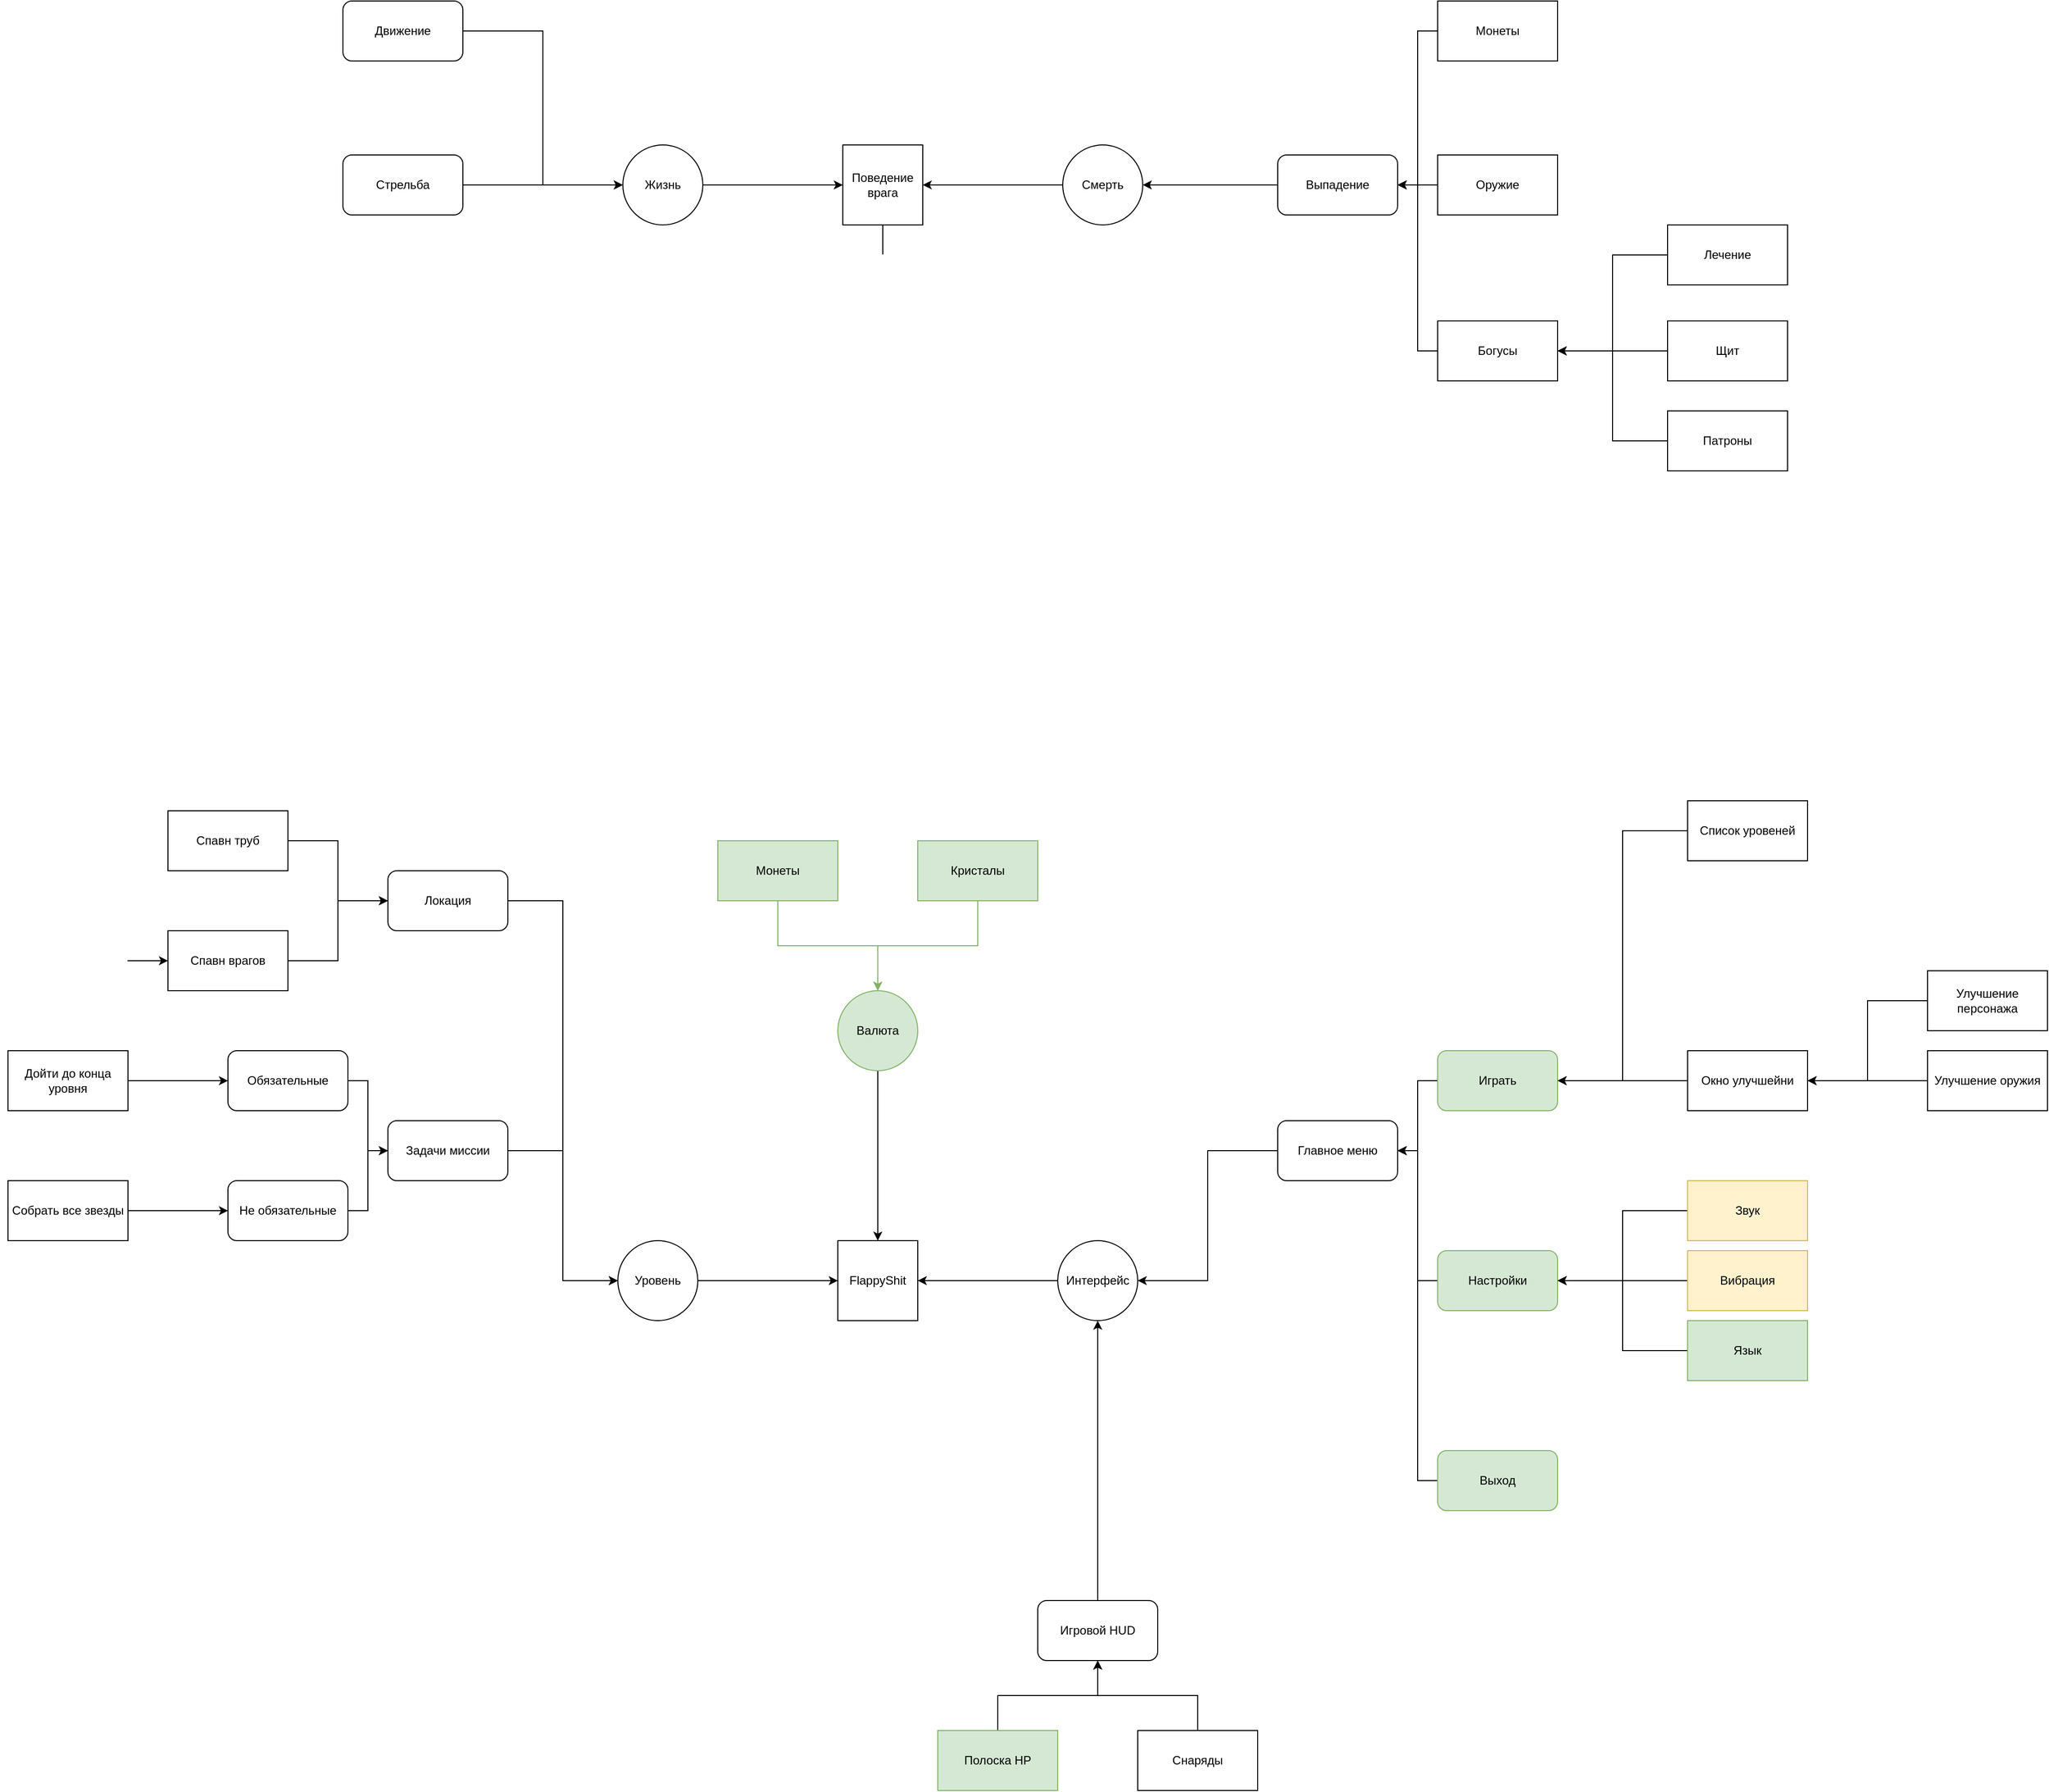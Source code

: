 <mxfile version="13.9.9" type="device"><diagram id="lyazkHw2ba6EQLBcQHeS" name="Страница 1"><mxGraphModel dx="1422" dy="1999" grid="1" gridSize="10" guides="1" tooltips="1" connect="1" arrows="1" fold="1" page="1" pageScale="1" pageWidth="827" pageHeight="1169" math="0" shadow="0"><root><mxCell id="0"/><mxCell id="1" parent="0"/><mxCell id="ggRf3P-QDcgmhSGM1O0Y-22" style="edgeStyle=orthogonalEdgeStyle;rounded=0;orthogonalLoop=1;jettySize=auto;html=1;entryX=0;entryY=0.5;entryDx=0;entryDy=0;" parent="1" source="ggRf3P-QDcgmhSGM1O0Y-7" target="ggRf3P-QDcgmhSGM1O0Y-21" edge="1"><mxGeometry relative="1" as="geometry"/></mxCell><mxCell id="ggRf3P-QDcgmhSGM1O0Y-7" value="Задачи миссии" style="rounded=1;whiteSpace=wrap;html=1;" parent="1" vertex="1"><mxGeometry x="420" y="290" width="120" height="60" as="geometry"/></mxCell><mxCell id="ggRf3P-QDcgmhSGM1O0Y-11" style="edgeStyle=orthogonalEdgeStyle;rounded=0;orthogonalLoop=1;jettySize=auto;html=1;entryX=0;entryY=0.5;entryDx=0;entryDy=0;" parent="1" source="ggRf3P-QDcgmhSGM1O0Y-8" target="ggRf3P-QDcgmhSGM1O0Y-9" edge="1"><mxGeometry relative="1" as="geometry"/></mxCell><mxCell id="ggRf3P-QDcgmhSGM1O0Y-8" value="Дойти до конца уровня" style="rounded=0;whiteSpace=wrap;html=1;" parent="1" vertex="1"><mxGeometry x="40" y="220" width="120" height="60" as="geometry"/></mxCell><mxCell id="ggRf3P-QDcgmhSGM1O0Y-12" style="edgeStyle=orthogonalEdgeStyle;rounded=0;orthogonalLoop=1;jettySize=auto;html=1;entryX=0;entryY=0.5;entryDx=0;entryDy=0;" parent="1" source="ggRf3P-QDcgmhSGM1O0Y-9" target="ggRf3P-QDcgmhSGM1O0Y-7" edge="1"><mxGeometry relative="1" as="geometry"/></mxCell><mxCell id="ggRf3P-QDcgmhSGM1O0Y-9" value="Обязательные" style="rounded=1;whiteSpace=wrap;html=1;" parent="1" vertex="1"><mxGeometry x="260" y="220" width="120" height="60" as="geometry"/></mxCell><mxCell id="ggRf3P-QDcgmhSGM1O0Y-13" style="edgeStyle=orthogonalEdgeStyle;rounded=0;orthogonalLoop=1;jettySize=auto;html=1;" parent="1" source="ggRf3P-QDcgmhSGM1O0Y-10" target="ggRf3P-QDcgmhSGM1O0Y-7" edge="1"><mxGeometry relative="1" as="geometry"/></mxCell><mxCell id="ggRf3P-QDcgmhSGM1O0Y-10" value="Не обязательные" style="rounded=1;whiteSpace=wrap;html=1;" parent="1" vertex="1"><mxGeometry x="260" y="350" width="120" height="60" as="geometry"/></mxCell><mxCell id="ggRf3P-QDcgmhSGM1O0Y-15" style="edgeStyle=orthogonalEdgeStyle;rounded=0;orthogonalLoop=1;jettySize=auto;html=1;" parent="1" source="ggRf3P-QDcgmhSGM1O0Y-14" target="ggRf3P-QDcgmhSGM1O0Y-10" edge="1"><mxGeometry relative="1" as="geometry"/></mxCell><mxCell id="ggRf3P-QDcgmhSGM1O0Y-14" value="Собрать все звезды" style="rounded=0;whiteSpace=wrap;html=1;" parent="1" vertex="1"><mxGeometry x="40" y="350" width="120" height="60" as="geometry"/></mxCell><mxCell id="ggRf3P-QDcgmhSGM1O0Y-17" value="FlappyShit" style="whiteSpace=wrap;html=1;aspect=fixed;" parent="1" vertex="1"><mxGeometry x="870" y="410" width="80" height="80" as="geometry"/></mxCell><mxCell id="ggRf3P-QDcgmhSGM1O0Y-23" style="edgeStyle=orthogonalEdgeStyle;rounded=0;orthogonalLoop=1;jettySize=auto;html=1;entryX=0;entryY=0.5;entryDx=0;entryDy=0;" parent="1" source="ggRf3P-QDcgmhSGM1O0Y-21" target="ggRf3P-QDcgmhSGM1O0Y-17" edge="1"><mxGeometry relative="1" as="geometry"/></mxCell><mxCell id="ggRf3P-QDcgmhSGM1O0Y-21" value="Уровень" style="ellipse;whiteSpace=wrap;html=1;aspect=fixed;" parent="1" vertex="1"><mxGeometry x="650" y="410" width="80" height="80" as="geometry"/></mxCell><mxCell id="ggRf3P-QDcgmhSGM1O0Y-25" style="edgeStyle=orthogonalEdgeStyle;rounded=0;orthogonalLoop=1;jettySize=auto;html=1;entryX=0;entryY=0.5;entryDx=0;entryDy=0;" parent="1" source="ggRf3P-QDcgmhSGM1O0Y-24" target="ggRf3P-QDcgmhSGM1O0Y-21" edge="1"><mxGeometry relative="1" as="geometry"/></mxCell><mxCell id="ggRf3P-QDcgmhSGM1O0Y-24" value="Локация" style="rounded=1;whiteSpace=wrap;html=1;" parent="1" vertex="1"><mxGeometry x="420" y="40" width="120" height="60" as="geometry"/></mxCell><mxCell id="ggRf3P-QDcgmhSGM1O0Y-29" style="edgeStyle=orthogonalEdgeStyle;rounded=0;orthogonalLoop=1;jettySize=auto;html=1;entryX=0;entryY=0.5;entryDx=0;entryDy=0;" parent="1" source="ggRf3P-QDcgmhSGM1O0Y-26" target="ggRf3P-QDcgmhSGM1O0Y-24" edge="1"><mxGeometry relative="1" as="geometry"/></mxCell><mxCell id="ggRf3P-QDcgmhSGM1O0Y-26" value="Спавн труб" style="rounded=0;whiteSpace=wrap;html=1;" parent="1" vertex="1"><mxGeometry x="200" y="-20" width="120" height="60" as="geometry"/></mxCell><mxCell id="ggRf3P-QDcgmhSGM1O0Y-28" style="edgeStyle=orthogonalEdgeStyle;rounded=0;orthogonalLoop=1;jettySize=auto;html=1;" parent="1" source="ggRf3P-QDcgmhSGM1O0Y-27" target="ggRf3P-QDcgmhSGM1O0Y-24" edge="1"><mxGeometry relative="1" as="geometry"/></mxCell><mxCell id="ggRf3P-QDcgmhSGM1O0Y-27" value="Спавн врагов" style="rounded=0;whiteSpace=wrap;html=1;" parent="1" vertex="1"><mxGeometry x="200" y="100" width="120" height="60" as="geometry"/></mxCell><mxCell id="ggRf3P-QDcgmhSGM1O0Y-34" style="edgeStyle=orthogonalEdgeStyle;rounded=0;orthogonalLoop=1;jettySize=auto;html=1;entryX=1;entryY=0.5;entryDx=0;entryDy=0;" parent="1" source="ggRf3P-QDcgmhSGM1O0Y-30" target="ggRf3P-QDcgmhSGM1O0Y-17" edge="1"><mxGeometry relative="1" as="geometry"/></mxCell><mxCell id="ggRf3P-QDcgmhSGM1O0Y-30" value="Интерфейс" style="ellipse;whiteSpace=wrap;html=1;aspect=fixed;" parent="1" vertex="1"><mxGeometry x="1090" y="410" width="80" height="80" as="geometry"/></mxCell><mxCell id="ggRf3P-QDcgmhSGM1O0Y-33" style="edgeStyle=orthogonalEdgeStyle;rounded=0;orthogonalLoop=1;jettySize=auto;html=1;entryX=1;entryY=0.5;entryDx=0;entryDy=0;" parent="1" source="ggRf3P-QDcgmhSGM1O0Y-32" target="ggRf3P-QDcgmhSGM1O0Y-30" edge="1"><mxGeometry relative="1" as="geometry"/></mxCell><mxCell id="ggRf3P-QDcgmhSGM1O0Y-32" value="Главное меню" style="rounded=1;whiteSpace=wrap;html=1;" parent="1" vertex="1"><mxGeometry x="1310" y="290" width="120" height="60" as="geometry"/></mxCell><mxCell id="ggRf3P-QDcgmhSGM1O0Y-37" style="edgeStyle=orthogonalEdgeStyle;rounded=0;orthogonalLoop=1;jettySize=auto;html=1;entryX=1;entryY=0.5;entryDx=0;entryDy=0;" parent="1" source="ggRf3P-QDcgmhSGM1O0Y-36" target="ggRf3P-QDcgmhSGM1O0Y-32" edge="1"><mxGeometry relative="1" as="geometry"/></mxCell><mxCell id="ggRf3P-QDcgmhSGM1O0Y-36" value="Играть" style="rounded=1;whiteSpace=wrap;html=1;fillColor=#d5e8d4;strokeColor=#82b366;" parent="1" vertex="1"><mxGeometry x="1470" y="220" width="120" height="60" as="geometry"/></mxCell><mxCell id="ggRf3P-QDcgmhSGM1O0Y-39" style="edgeStyle=orthogonalEdgeStyle;rounded=0;orthogonalLoop=1;jettySize=auto;html=1;entryX=1;entryY=0.5;entryDx=0;entryDy=0;" parent="1" source="ggRf3P-QDcgmhSGM1O0Y-38" target="ggRf3P-QDcgmhSGM1O0Y-32" edge="1"><mxGeometry relative="1" as="geometry"/></mxCell><mxCell id="ggRf3P-QDcgmhSGM1O0Y-38" value="Настройки" style="rounded=1;whiteSpace=wrap;html=1;fillColor=#d5e8d4;strokeColor=#82b366;" parent="1" vertex="1"><mxGeometry x="1470" y="420" width="120" height="60" as="geometry"/></mxCell><mxCell id="ggRf3P-QDcgmhSGM1O0Y-41" style="edgeStyle=orthogonalEdgeStyle;rounded=0;orthogonalLoop=1;jettySize=auto;html=1;entryX=1;entryY=0.5;entryDx=0;entryDy=0;" parent="1" source="ggRf3P-QDcgmhSGM1O0Y-40" target="ggRf3P-QDcgmhSGM1O0Y-32" edge="1"><mxGeometry relative="1" as="geometry"/></mxCell><mxCell id="ggRf3P-QDcgmhSGM1O0Y-40" value="Выход" style="rounded=1;whiteSpace=wrap;html=1;fillColor=#d5e8d4;strokeColor=#82b366;" parent="1" vertex="1"><mxGeometry x="1470" y="620" width="120" height="60" as="geometry"/></mxCell><mxCell id="ggRf3P-QDcgmhSGM1O0Y-58" style="edgeStyle=orthogonalEdgeStyle;rounded=0;orthogonalLoop=1;jettySize=auto;html=1;entryX=1;entryY=0.5;entryDx=0;entryDy=0;" parent="1" source="ggRf3P-QDcgmhSGM1O0Y-43" target="ggRf3P-QDcgmhSGM1O0Y-36" edge="1"><mxGeometry relative="1" as="geometry"/></mxCell><mxCell id="ggRf3P-QDcgmhSGM1O0Y-43" value="Список уровеней" style="rounded=0;whiteSpace=wrap;html=1;" parent="1" vertex="1"><mxGeometry x="1720" y="-30" width="120" height="60" as="geometry"/></mxCell><mxCell id="ggRf3P-QDcgmhSGM1O0Y-48" style="edgeStyle=orthogonalEdgeStyle;rounded=0;orthogonalLoop=1;jettySize=auto;html=1;entryX=1;entryY=0.5;entryDx=0;entryDy=0;" parent="1" source="ggRf3P-QDcgmhSGM1O0Y-45" target="ggRf3P-QDcgmhSGM1O0Y-38" edge="1"><mxGeometry relative="1" as="geometry"/></mxCell><mxCell id="ggRf3P-QDcgmhSGM1O0Y-45" value="Звук" style="rounded=0;whiteSpace=wrap;html=1;fillColor=#fff2cc;strokeColor=#d6b656;" parent="1" vertex="1"><mxGeometry x="1720" y="350" width="120" height="60" as="geometry"/></mxCell><mxCell id="ggRf3P-QDcgmhSGM1O0Y-49" style="edgeStyle=orthogonalEdgeStyle;rounded=0;orthogonalLoop=1;jettySize=auto;html=1;" parent="1" source="ggRf3P-QDcgmhSGM1O0Y-46" edge="1"><mxGeometry relative="1" as="geometry"><mxPoint x="1590" y="450" as="targetPoint"/></mxGeometry></mxCell><mxCell id="ggRf3P-QDcgmhSGM1O0Y-46" value="Вибрация" style="rounded=0;whiteSpace=wrap;html=1;fillColor=#fff2cc;strokeColor=#d6b656;" parent="1" vertex="1"><mxGeometry x="1720" y="420" width="120" height="60" as="geometry"/></mxCell><mxCell id="ggRf3P-QDcgmhSGM1O0Y-50" style="edgeStyle=orthogonalEdgeStyle;rounded=0;orthogonalLoop=1;jettySize=auto;html=1;entryX=1;entryY=0.5;entryDx=0;entryDy=0;" parent="1" source="ggRf3P-QDcgmhSGM1O0Y-47" target="ggRf3P-QDcgmhSGM1O0Y-38" edge="1"><mxGeometry relative="1" as="geometry"/></mxCell><mxCell id="ggRf3P-QDcgmhSGM1O0Y-47" value="Язык" style="rounded=0;whiteSpace=wrap;html=1;fillColor=#d5e8d4;strokeColor=#82b366;" parent="1" vertex="1"><mxGeometry x="1720" y="490" width="120" height="60" as="geometry"/></mxCell><mxCell id="ggRf3P-QDcgmhSGM1O0Y-57" style="edgeStyle=orthogonalEdgeStyle;rounded=0;orthogonalLoop=1;jettySize=auto;html=1;entryX=1;entryY=0.5;entryDx=0;entryDy=0;" parent="1" source="ggRf3P-QDcgmhSGM1O0Y-52" target="ggRf3P-QDcgmhSGM1O0Y-36" edge="1"><mxGeometry relative="1" as="geometry"/></mxCell><mxCell id="ggRf3P-QDcgmhSGM1O0Y-52" value="Окно улучшейни" style="rounded=0;whiteSpace=wrap;html=1;" parent="1" vertex="1"><mxGeometry x="1720" y="220" width="120" height="60" as="geometry"/></mxCell><mxCell id="ggRf3P-QDcgmhSGM1O0Y-63" style="edgeStyle=orthogonalEdgeStyle;rounded=0;orthogonalLoop=1;jettySize=auto;html=1;entryX=1;entryY=0.5;entryDx=0;entryDy=0;" parent="1" source="ggRf3P-QDcgmhSGM1O0Y-59" target="ggRf3P-QDcgmhSGM1O0Y-52" edge="1"><mxGeometry relative="1" as="geometry"/></mxCell><mxCell id="ggRf3P-QDcgmhSGM1O0Y-59" value="Улучшение оружия" style="rounded=0;whiteSpace=wrap;html=1;" parent="1" vertex="1"><mxGeometry x="1960" y="220" width="120" height="60" as="geometry"/></mxCell><mxCell id="ggRf3P-QDcgmhSGM1O0Y-64" style="edgeStyle=orthogonalEdgeStyle;rounded=0;orthogonalLoop=1;jettySize=auto;html=1;entryX=1;entryY=0.5;entryDx=0;entryDy=0;" parent="1" source="ggRf3P-QDcgmhSGM1O0Y-60" target="ggRf3P-QDcgmhSGM1O0Y-52" edge="1"><mxGeometry relative="1" as="geometry"/></mxCell><mxCell id="ggRf3P-QDcgmhSGM1O0Y-60" value="Улучшение персонажа" style="rounded=0;whiteSpace=wrap;html=1;" parent="1" vertex="1"><mxGeometry x="1960" y="140" width="120" height="60" as="geometry"/></mxCell><mxCell id="ggRf3P-QDcgmhSGM1O0Y-66" style="edgeStyle=orthogonalEdgeStyle;rounded=0;orthogonalLoop=1;jettySize=auto;html=1;entryX=0.5;entryY=0;entryDx=0;entryDy=0;" parent="1" source="ggRf3P-QDcgmhSGM1O0Y-65" target="ggRf3P-QDcgmhSGM1O0Y-17" edge="1"><mxGeometry relative="1" as="geometry"/></mxCell><mxCell id="ggRf3P-QDcgmhSGM1O0Y-65" value="Валюта" style="ellipse;whiteSpace=wrap;html=1;aspect=fixed;fillColor=#d5e8d4;strokeColor=#82b366;" parent="1" vertex="1"><mxGeometry x="870" y="160" width="80" height="80" as="geometry"/></mxCell><mxCell id="ggRf3P-QDcgmhSGM1O0Y-70" style="edgeStyle=orthogonalEdgeStyle;rounded=0;orthogonalLoop=1;jettySize=auto;html=1;fillColor=#d5e8d4;strokeColor=#82b366;" parent="1" source="ggRf3P-QDcgmhSGM1O0Y-68" target="ggRf3P-QDcgmhSGM1O0Y-65" edge="1"><mxGeometry relative="1" as="geometry"/></mxCell><mxCell id="ggRf3P-QDcgmhSGM1O0Y-68" value="Монеты" style="rounded=0;whiteSpace=wrap;html=1;fillColor=#d5e8d4;strokeColor=#82b366;" parent="1" vertex="1"><mxGeometry x="750" y="10" width="120" height="60" as="geometry"/></mxCell><mxCell id="ggRf3P-QDcgmhSGM1O0Y-71" style="edgeStyle=orthogonalEdgeStyle;rounded=0;orthogonalLoop=1;jettySize=auto;html=1;fillColor=#d5e8d4;strokeColor=#82b366;" parent="1" source="ggRf3P-QDcgmhSGM1O0Y-69" target="ggRf3P-QDcgmhSGM1O0Y-65" edge="1"><mxGeometry relative="1" as="geometry"/></mxCell><mxCell id="ggRf3P-QDcgmhSGM1O0Y-69" value="Кристалы" style="rounded=0;whiteSpace=wrap;html=1;fillColor=#d5e8d4;strokeColor=#82b366;" parent="1" vertex="1"><mxGeometry x="950" y="10" width="120" height="60" as="geometry"/></mxCell><mxCell id="ggRf3P-QDcgmhSGM1O0Y-73" style="edgeStyle=orthogonalEdgeStyle;rounded=0;orthogonalLoop=1;jettySize=auto;html=1;entryX=0.5;entryY=1;entryDx=0;entryDy=0;" parent="1" source="ggRf3P-QDcgmhSGM1O0Y-72" target="ggRf3P-QDcgmhSGM1O0Y-30" edge="1"><mxGeometry relative="1" as="geometry"/></mxCell><mxCell id="ggRf3P-QDcgmhSGM1O0Y-72" value="Игровой HUD" style="rounded=1;whiteSpace=wrap;html=1;" parent="1" vertex="1"><mxGeometry x="1070" y="770" width="120" height="60" as="geometry"/></mxCell><mxCell id="ggRf3P-QDcgmhSGM1O0Y-76" style="edgeStyle=orthogonalEdgeStyle;rounded=0;orthogonalLoop=1;jettySize=auto;html=1;" parent="1" source="ggRf3P-QDcgmhSGM1O0Y-74" target="ggRf3P-QDcgmhSGM1O0Y-72" edge="1"><mxGeometry relative="1" as="geometry"/></mxCell><mxCell id="ggRf3P-QDcgmhSGM1O0Y-74" value="Полоска HP" style="rounded=0;whiteSpace=wrap;html=1;fillColor=#d5e8d4;strokeColor=#82b366;" parent="1" vertex="1"><mxGeometry x="970" y="900" width="120" height="60" as="geometry"/></mxCell><mxCell id="ggRf3P-QDcgmhSGM1O0Y-77" style="edgeStyle=orthogonalEdgeStyle;rounded=0;orthogonalLoop=1;jettySize=auto;html=1;entryX=0.5;entryY=1;entryDx=0;entryDy=0;" parent="1" source="ggRf3P-QDcgmhSGM1O0Y-75" target="ggRf3P-QDcgmhSGM1O0Y-72" edge="1"><mxGeometry relative="1" as="geometry"/></mxCell><mxCell id="ggRf3P-QDcgmhSGM1O0Y-75" value="Снаряды" style="rounded=0;whiteSpace=wrap;html=1;" parent="1" vertex="1"><mxGeometry x="1170" y="900" width="120" height="60" as="geometry"/></mxCell><mxCell id="ggRf3P-QDcgmhSGM1O0Y-94" style="edgeStyle=orthogonalEdgeStyle;rounded=0;orthogonalLoop=1;jettySize=auto;html=1;entryX=0;entryY=0.5;entryDx=0;entryDy=0;" parent="1" source="ggRf3P-QDcgmhSGM1O0Y-79" target="ggRf3P-QDcgmhSGM1O0Y-27" edge="1"><mxGeometry relative="1" as="geometry"><Array as="points"><mxPoint x="915" y="-280"/><mxPoint x="40" y="-280"/><mxPoint x="40" y="130"/></Array></mxGeometry></mxCell><mxCell id="ggRf3P-QDcgmhSGM1O0Y-79" value="Поведение врага" style="whiteSpace=wrap;html=1;aspect=fixed;" parent="1" vertex="1"><mxGeometry x="875" y="-686" width="80" height="80" as="geometry"/></mxCell><mxCell id="ggRf3P-QDcgmhSGM1O0Y-87" style="edgeStyle=orthogonalEdgeStyle;rounded=0;orthogonalLoop=1;jettySize=auto;html=1;entryX=1;entryY=0.5;entryDx=0;entryDy=0;" parent="1" source="ggRf3P-QDcgmhSGM1O0Y-82" target="ggRf3P-QDcgmhSGM1O0Y-79" edge="1"><mxGeometry relative="1" as="geometry"/></mxCell><mxCell id="ggRf3P-QDcgmhSGM1O0Y-82" value="Смерть" style="ellipse;whiteSpace=wrap;html=1;aspect=fixed;" parent="1" vertex="1"><mxGeometry x="1095" y="-686" width="80" height="80" as="geometry"/></mxCell><mxCell id="ggRf3P-QDcgmhSGM1O0Y-86" style="edgeStyle=orthogonalEdgeStyle;rounded=0;orthogonalLoop=1;jettySize=auto;html=1;" parent="1" source="ggRf3P-QDcgmhSGM1O0Y-85" target="ggRf3P-QDcgmhSGM1O0Y-82" edge="1"><mxGeometry relative="1" as="geometry"/></mxCell><mxCell id="ggRf3P-QDcgmhSGM1O0Y-85" value="Выпадение" style="rounded=1;whiteSpace=wrap;html=1;" parent="1" vertex="1"><mxGeometry x="1310" y="-676" width="120" height="60" as="geometry"/></mxCell><mxCell id="ggRf3P-QDcgmhSGM1O0Y-89" style="edgeStyle=orthogonalEdgeStyle;rounded=0;orthogonalLoop=1;jettySize=auto;html=1;" parent="1" source="ggRf3P-QDcgmhSGM1O0Y-88" target="ggRf3P-QDcgmhSGM1O0Y-79" edge="1"><mxGeometry relative="1" as="geometry"/></mxCell><mxCell id="ggRf3P-QDcgmhSGM1O0Y-88" value="Жизнь" style="ellipse;whiteSpace=wrap;html=1;aspect=fixed;" parent="1" vertex="1"><mxGeometry x="655" y="-686" width="80" height="80" as="geometry"/></mxCell><mxCell id="ggRf3P-QDcgmhSGM1O0Y-91" style="edgeStyle=orthogonalEdgeStyle;rounded=0;orthogonalLoop=1;jettySize=auto;html=1;" parent="1" source="ggRf3P-QDcgmhSGM1O0Y-90" target="ggRf3P-QDcgmhSGM1O0Y-88" edge="1"><mxGeometry relative="1" as="geometry"/></mxCell><mxCell id="ggRf3P-QDcgmhSGM1O0Y-90" value="Стрельба" style="rounded=1;whiteSpace=wrap;html=1;" parent="1" vertex="1"><mxGeometry x="375" y="-676" width="120" height="60" as="geometry"/></mxCell><mxCell id="ggRf3P-QDcgmhSGM1O0Y-93" style="edgeStyle=orthogonalEdgeStyle;rounded=0;orthogonalLoop=1;jettySize=auto;html=1;entryX=0;entryY=0.5;entryDx=0;entryDy=0;" parent="1" source="ggRf3P-QDcgmhSGM1O0Y-92" target="ggRf3P-QDcgmhSGM1O0Y-88" edge="1"><mxGeometry relative="1" as="geometry"/></mxCell><mxCell id="ggRf3P-QDcgmhSGM1O0Y-92" value="Движение" style="rounded=1;whiteSpace=wrap;html=1;" parent="1" vertex="1"><mxGeometry x="375" y="-830" width="120" height="60" as="geometry"/></mxCell><mxCell id="5nJQW-v1X6PyKoGEex49-3" style="edgeStyle=orthogonalEdgeStyle;rounded=0;orthogonalLoop=1;jettySize=auto;html=1;entryX=1;entryY=0.5;entryDx=0;entryDy=0;" parent="1" source="5nJQW-v1X6PyKoGEex49-2" target="ggRf3P-QDcgmhSGM1O0Y-85" edge="1"><mxGeometry relative="1" as="geometry"/></mxCell><mxCell id="5nJQW-v1X6PyKoGEex49-2" value="Монеты" style="rounded=0;whiteSpace=wrap;html=1;" parent="1" vertex="1"><mxGeometry x="1470" y="-830" width="120" height="60" as="geometry"/></mxCell><mxCell id="5nJQW-v1X6PyKoGEex49-5" style="edgeStyle=orthogonalEdgeStyle;rounded=0;orthogonalLoop=1;jettySize=auto;html=1;entryX=1;entryY=0.5;entryDx=0;entryDy=0;" parent="1" source="5nJQW-v1X6PyKoGEex49-4" target="ggRf3P-QDcgmhSGM1O0Y-85" edge="1"><mxGeometry relative="1" as="geometry"/></mxCell><mxCell id="5nJQW-v1X6PyKoGEex49-4" value="Оружие" style="rounded=0;whiteSpace=wrap;html=1;" parent="1" vertex="1"><mxGeometry x="1470" y="-676" width="120" height="60" as="geometry"/></mxCell><mxCell id="5nJQW-v1X6PyKoGEex49-7" style="edgeStyle=orthogonalEdgeStyle;rounded=0;orthogonalLoop=1;jettySize=auto;html=1;entryX=1;entryY=0.5;entryDx=0;entryDy=0;" parent="1" source="5nJQW-v1X6PyKoGEex49-6" target="ggRf3P-QDcgmhSGM1O0Y-85" edge="1"><mxGeometry relative="1" as="geometry"/></mxCell><mxCell id="5nJQW-v1X6PyKoGEex49-6" value="Богусы" style="rounded=0;whiteSpace=wrap;html=1;" parent="1" vertex="1"><mxGeometry x="1470" y="-510" width="120" height="60" as="geometry"/></mxCell><mxCell id="5nJQW-v1X6PyKoGEex49-9" style="edgeStyle=orthogonalEdgeStyle;rounded=0;orthogonalLoop=1;jettySize=auto;html=1;entryX=1;entryY=0.5;entryDx=0;entryDy=0;" parent="1" source="5nJQW-v1X6PyKoGEex49-8" target="5nJQW-v1X6PyKoGEex49-6" edge="1"><mxGeometry relative="1" as="geometry"/></mxCell><mxCell id="5nJQW-v1X6PyKoGEex49-8" value="Лечение" style="rounded=0;whiteSpace=wrap;html=1;" parent="1" vertex="1"><mxGeometry x="1700" y="-606" width="120" height="60" as="geometry"/></mxCell><mxCell id="5nJQW-v1X6PyKoGEex49-11" style="edgeStyle=orthogonalEdgeStyle;rounded=0;orthogonalLoop=1;jettySize=auto;html=1;" parent="1" source="5nJQW-v1X6PyKoGEex49-10" target="5nJQW-v1X6PyKoGEex49-6" edge="1"><mxGeometry relative="1" as="geometry"/></mxCell><mxCell id="5nJQW-v1X6PyKoGEex49-10" value="Щит" style="rounded=0;whiteSpace=wrap;html=1;" parent="1" vertex="1"><mxGeometry x="1700" y="-510" width="120" height="60" as="geometry"/></mxCell><mxCell id="5nJQW-v1X6PyKoGEex49-13" style="edgeStyle=orthogonalEdgeStyle;rounded=0;orthogonalLoop=1;jettySize=auto;html=1;entryX=1;entryY=0.5;entryDx=0;entryDy=0;" parent="1" source="5nJQW-v1X6PyKoGEex49-12" target="5nJQW-v1X6PyKoGEex49-6" edge="1"><mxGeometry relative="1" as="geometry"/></mxCell><mxCell id="5nJQW-v1X6PyKoGEex49-12" value="Патроны" style="rounded=0;whiteSpace=wrap;html=1;" parent="1" vertex="1"><mxGeometry x="1700" y="-420" width="120" height="60" as="geometry"/></mxCell></root></mxGraphModel></diagram></mxfile>